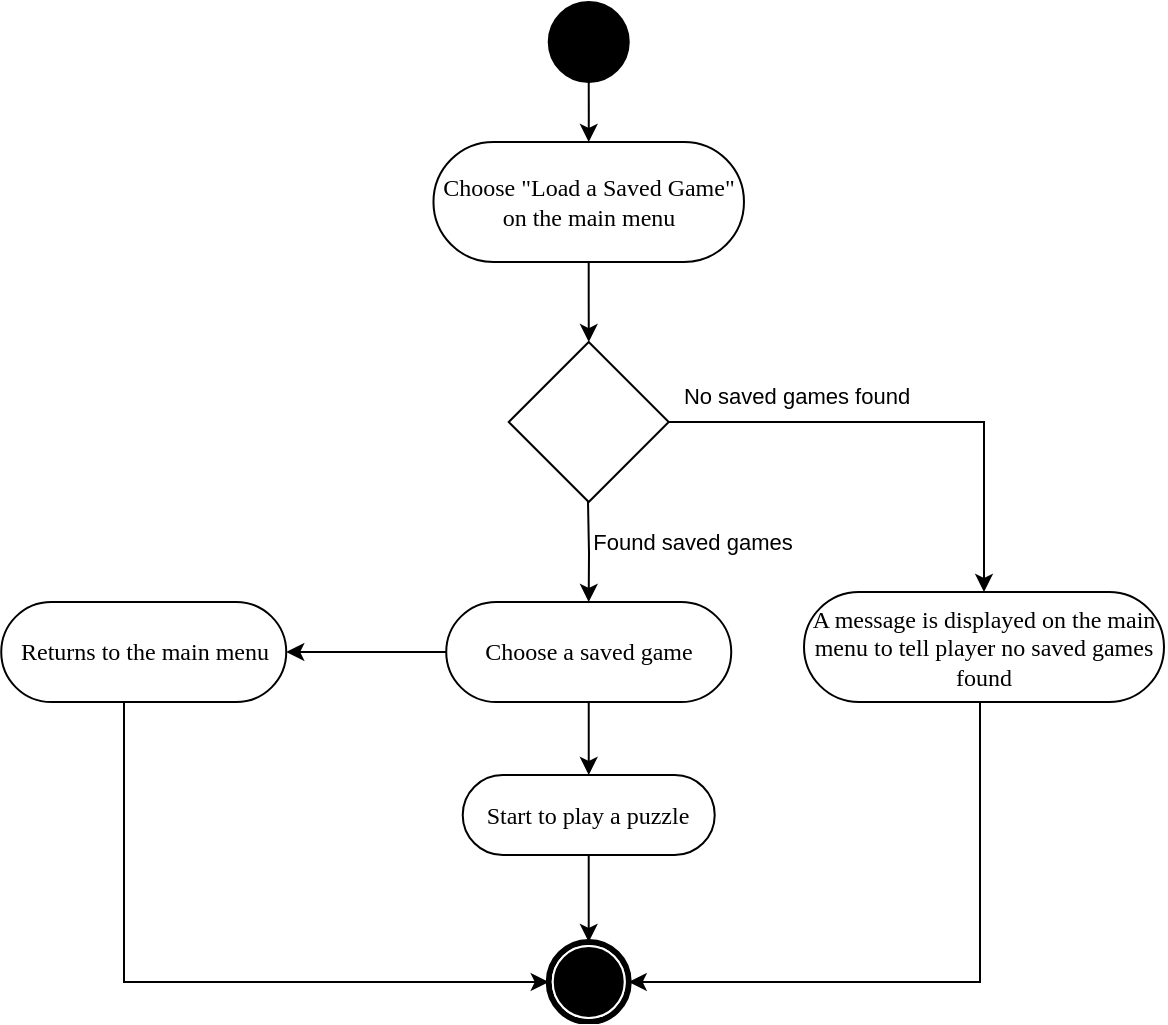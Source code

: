 <mxfile version="23.1.2" type="github">
  <diagram name="第 1 页" id="BOSOMp4tyjQYpUhhlBDr">
    <mxGraphModel dx="1185" dy="2989" grid="1" gridSize="10" guides="1" tooltips="1" connect="1" arrows="1" fold="1" page="1" pageScale="1" pageWidth="827" pageHeight="1169" math="0" shadow="0">
      <root>
        <mxCell id="0" />
        <mxCell id="1" parent="0" />
        <mxCell id="I8EXXcZNdd-gMAKYdpeh-1" value="" style="edgeStyle=orthogonalEdgeStyle;rounded=0;orthogonalLoop=1;jettySize=auto;html=1;" parent="1" source="I8EXXcZNdd-gMAKYdpeh-2" target="I8EXXcZNdd-gMAKYdpeh-6" edge="1">
          <mxGeometry relative="1" as="geometry">
            <Array as="points">
              <mxPoint x="350" y="-1740" />
              <mxPoint x="350" y="-1740" />
            </Array>
          </mxGeometry>
        </mxCell>
        <mxCell id="VzpoN5xtcRn-d2TkTH8v-3" value="" style="edgeStyle=orthogonalEdgeStyle;rounded=0;orthogonalLoop=1;jettySize=auto;html=1;" parent="1" source="I8EXXcZNdd-gMAKYdpeh-2" target="VzpoN5xtcRn-d2TkTH8v-2" edge="1">
          <mxGeometry relative="1" as="geometry" />
        </mxCell>
        <mxCell id="I8EXXcZNdd-gMAKYdpeh-2" value="Choose a saved game" style="rounded=1;whiteSpace=wrap;html=1;shadow=0;comic=0;labelBackgroundColor=none;strokeWidth=1;fontFamily=Verdana;fontSize=12;align=center;arcSize=50;" parent="1" vertex="1">
          <mxGeometry x="291.12" y="-1840" width="142.5" height="50" as="geometry" />
        </mxCell>
        <mxCell id="I8EXXcZNdd-gMAKYdpeh-3" value="" style="edgeStyle=orthogonalEdgeStyle;rounded=0;orthogonalLoop=1;jettySize=auto;html=1;entryX=0.5;entryY=0;entryDx=0;entryDy=0;" parent="1" source="I8EXXcZNdd-gMAKYdpeh-4" target="I8EXXcZNdd-gMAKYdpeh-9" edge="1">
          <mxGeometry relative="1" as="geometry">
            <mxPoint x="342.25" y="-1930" as="targetPoint" />
          </mxGeometry>
        </mxCell>
        <mxCell id="I8EXXcZNdd-gMAKYdpeh-4" value="" style="ellipse;whiteSpace=wrap;html=1;rounded=0;shadow=0;comic=0;labelBackgroundColor=none;strokeWidth=1;fillColor=#000000;fontFamily=Verdana;fontSize=12;align=center;" parent="1" vertex="1">
          <mxGeometry x="342.37" y="-2140" width="40" height="40" as="geometry" />
        </mxCell>
        <mxCell id="I8EXXcZNdd-gMAKYdpeh-5" value="" style="edgeStyle=orthogonalEdgeStyle;rounded=0;orthogonalLoop=1;jettySize=auto;html=1;" parent="1" source="I8EXXcZNdd-gMAKYdpeh-6" target="I8EXXcZNdd-gMAKYdpeh-7" edge="1">
          <mxGeometry relative="1" as="geometry" />
        </mxCell>
        <mxCell id="I8EXXcZNdd-gMAKYdpeh-6" value="Start to play a puzzle" style="rounded=1;whiteSpace=wrap;html=1;shadow=0;comic=0;labelBackgroundColor=none;strokeWidth=1;fontFamily=Verdana;fontSize=12;align=center;arcSize=50;" parent="1" vertex="1">
          <mxGeometry x="299.36" y="-1753.5" width="126" height="40" as="geometry" />
        </mxCell>
        <mxCell id="I8EXXcZNdd-gMAKYdpeh-7" value="" style="shape=mxgraph.bpmn.shape;html=1;verticalLabelPosition=bottom;labelBackgroundColor=#ffffff;verticalAlign=top;perimeter=ellipsePerimeter;outline=end;symbol=terminate;rounded=0;shadow=0;comic=0;strokeWidth=1;fontFamily=Verdana;fontSize=12;align=center;" parent="1" vertex="1">
          <mxGeometry x="342.36" y="-1670" width="40" height="40" as="geometry" />
        </mxCell>
        <mxCell id="I8EXXcZNdd-gMAKYdpeh-11" value="" style="edgeStyle=orthogonalEdgeStyle;rounded=0;orthogonalLoop=1;jettySize=auto;html=1;" parent="1" source="I8EXXcZNdd-gMAKYdpeh-9" target="I8EXXcZNdd-gMAKYdpeh-10" edge="1">
          <mxGeometry relative="1" as="geometry" />
        </mxCell>
        <mxCell id="I8EXXcZNdd-gMAKYdpeh-9" value="Choose &quot;Load a Saved Game&quot; on the main menu" style="rounded=1;whiteSpace=wrap;html=1;shadow=0;comic=0;labelBackgroundColor=none;strokeWidth=1;fontFamily=Verdana;fontSize=12;align=center;arcSize=50;" parent="1" vertex="1">
          <mxGeometry x="284.74" y="-2070" width="155.25" height="60" as="geometry" />
        </mxCell>
        <mxCell id="I8EXXcZNdd-gMAKYdpeh-12" value="" style="edgeStyle=orthogonalEdgeStyle;rounded=0;orthogonalLoop=1;jettySize=auto;html=1;" parent="1" target="I8EXXcZNdd-gMAKYdpeh-2" edge="1">
          <mxGeometry relative="1" as="geometry">
            <mxPoint x="362" y="-1890" as="sourcePoint" />
          </mxGeometry>
        </mxCell>
        <mxCell id="I8EXXcZNdd-gMAKYdpeh-16" value="Found saved games" style="edgeLabel;html=1;align=center;verticalAlign=middle;resizable=0;points=[];" parent="I8EXXcZNdd-gMAKYdpeh-12" vertex="1" connectable="0">
          <mxGeometry x="-0.84" relative="1" as="geometry">
            <mxPoint x="52" y="16" as="offset" />
          </mxGeometry>
        </mxCell>
        <mxCell id="I8EXXcZNdd-gMAKYdpeh-18" value="" style="edgeStyle=orthogonalEdgeStyle;rounded=0;orthogonalLoop=1;jettySize=auto;html=1;" parent="1" source="I8EXXcZNdd-gMAKYdpeh-10" target="I8EXXcZNdd-gMAKYdpeh-17" edge="1">
          <mxGeometry relative="1" as="geometry" />
        </mxCell>
        <mxCell id="I8EXXcZNdd-gMAKYdpeh-10" value="" style="rhombus;whiteSpace=wrap;html=1;" parent="1" vertex="1">
          <mxGeometry x="322.37" y="-1970" width="80" height="80" as="geometry" />
        </mxCell>
        <mxCell id="I8EXXcZNdd-gMAKYdpeh-20" value="" style="edgeStyle=orthogonalEdgeStyle;rounded=0;orthogonalLoop=1;jettySize=auto;html=1;entryX=1;entryY=0.5;entryDx=0;entryDy=0;" parent="1" source="I8EXXcZNdd-gMAKYdpeh-17" target="I8EXXcZNdd-gMAKYdpeh-7" edge="1">
          <mxGeometry relative="1" as="geometry">
            <mxPoint x="557.625" y="-1623.5" as="targetPoint" />
            <Array as="points">
              <mxPoint x="558" y="-1650" />
            </Array>
          </mxGeometry>
        </mxCell>
        <mxCell id="I8EXXcZNdd-gMAKYdpeh-17" value="A message is displayed on the main menu to tell player no saved games found" style="rounded=1;whiteSpace=wrap;html=1;shadow=0;comic=0;labelBackgroundColor=none;strokeWidth=1;fontFamily=Verdana;fontSize=12;align=center;arcSize=50;" parent="1" vertex="1">
          <mxGeometry x="470" y="-1845" width="180" height="55" as="geometry" />
        </mxCell>
        <mxCell id="DpQszgppPGQiaWL5IwVl-1" value="No saved games found" style="edgeLabel;html=1;align=center;verticalAlign=middle;resizable=0;points=[];" parent="1" vertex="1" connectable="0">
          <mxGeometry x="469.998" y="-1930.001" as="geometry">
            <mxPoint x="-4" y="-13" as="offset" />
          </mxGeometry>
        </mxCell>
        <mxCell id="VzpoN5xtcRn-d2TkTH8v-5" value="" style="edgeStyle=orthogonalEdgeStyle;rounded=0;orthogonalLoop=1;jettySize=auto;html=1;entryX=0;entryY=0.5;entryDx=0;entryDy=0;" parent="1" source="VzpoN5xtcRn-d2TkTH8v-2" target="I8EXXcZNdd-gMAKYdpeh-7" edge="1">
          <mxGeometry relative="1" as="geometry">
            <mxPoint x="139.87" y="-1725" as="targetPoint" />
            <Array as="points">
              <mxPoint x="130" y="-1650" />
            </Array>
          </mxGeometry>
        </mxCell>
        <mxCell id="VzpoN5xtcRn-d2TkTH8v-2" value="Returns to the main menu" style="rounded=1;whiteSpace=wrap;html=1;shadow=0;comic=0;labelBackgroundColor=none;strokeWidth=1;fontFamily=Verdana;fontSize=12;align=center;arcSize=50;" parent="1" vertex="1">
          <mxGeometry x="68.62" y="-1840" width="142.5" height="50" as="geometry" />
        </mxCell>
      </root>
    </mxGraphModel>
  </diagram>
</mxfile>
